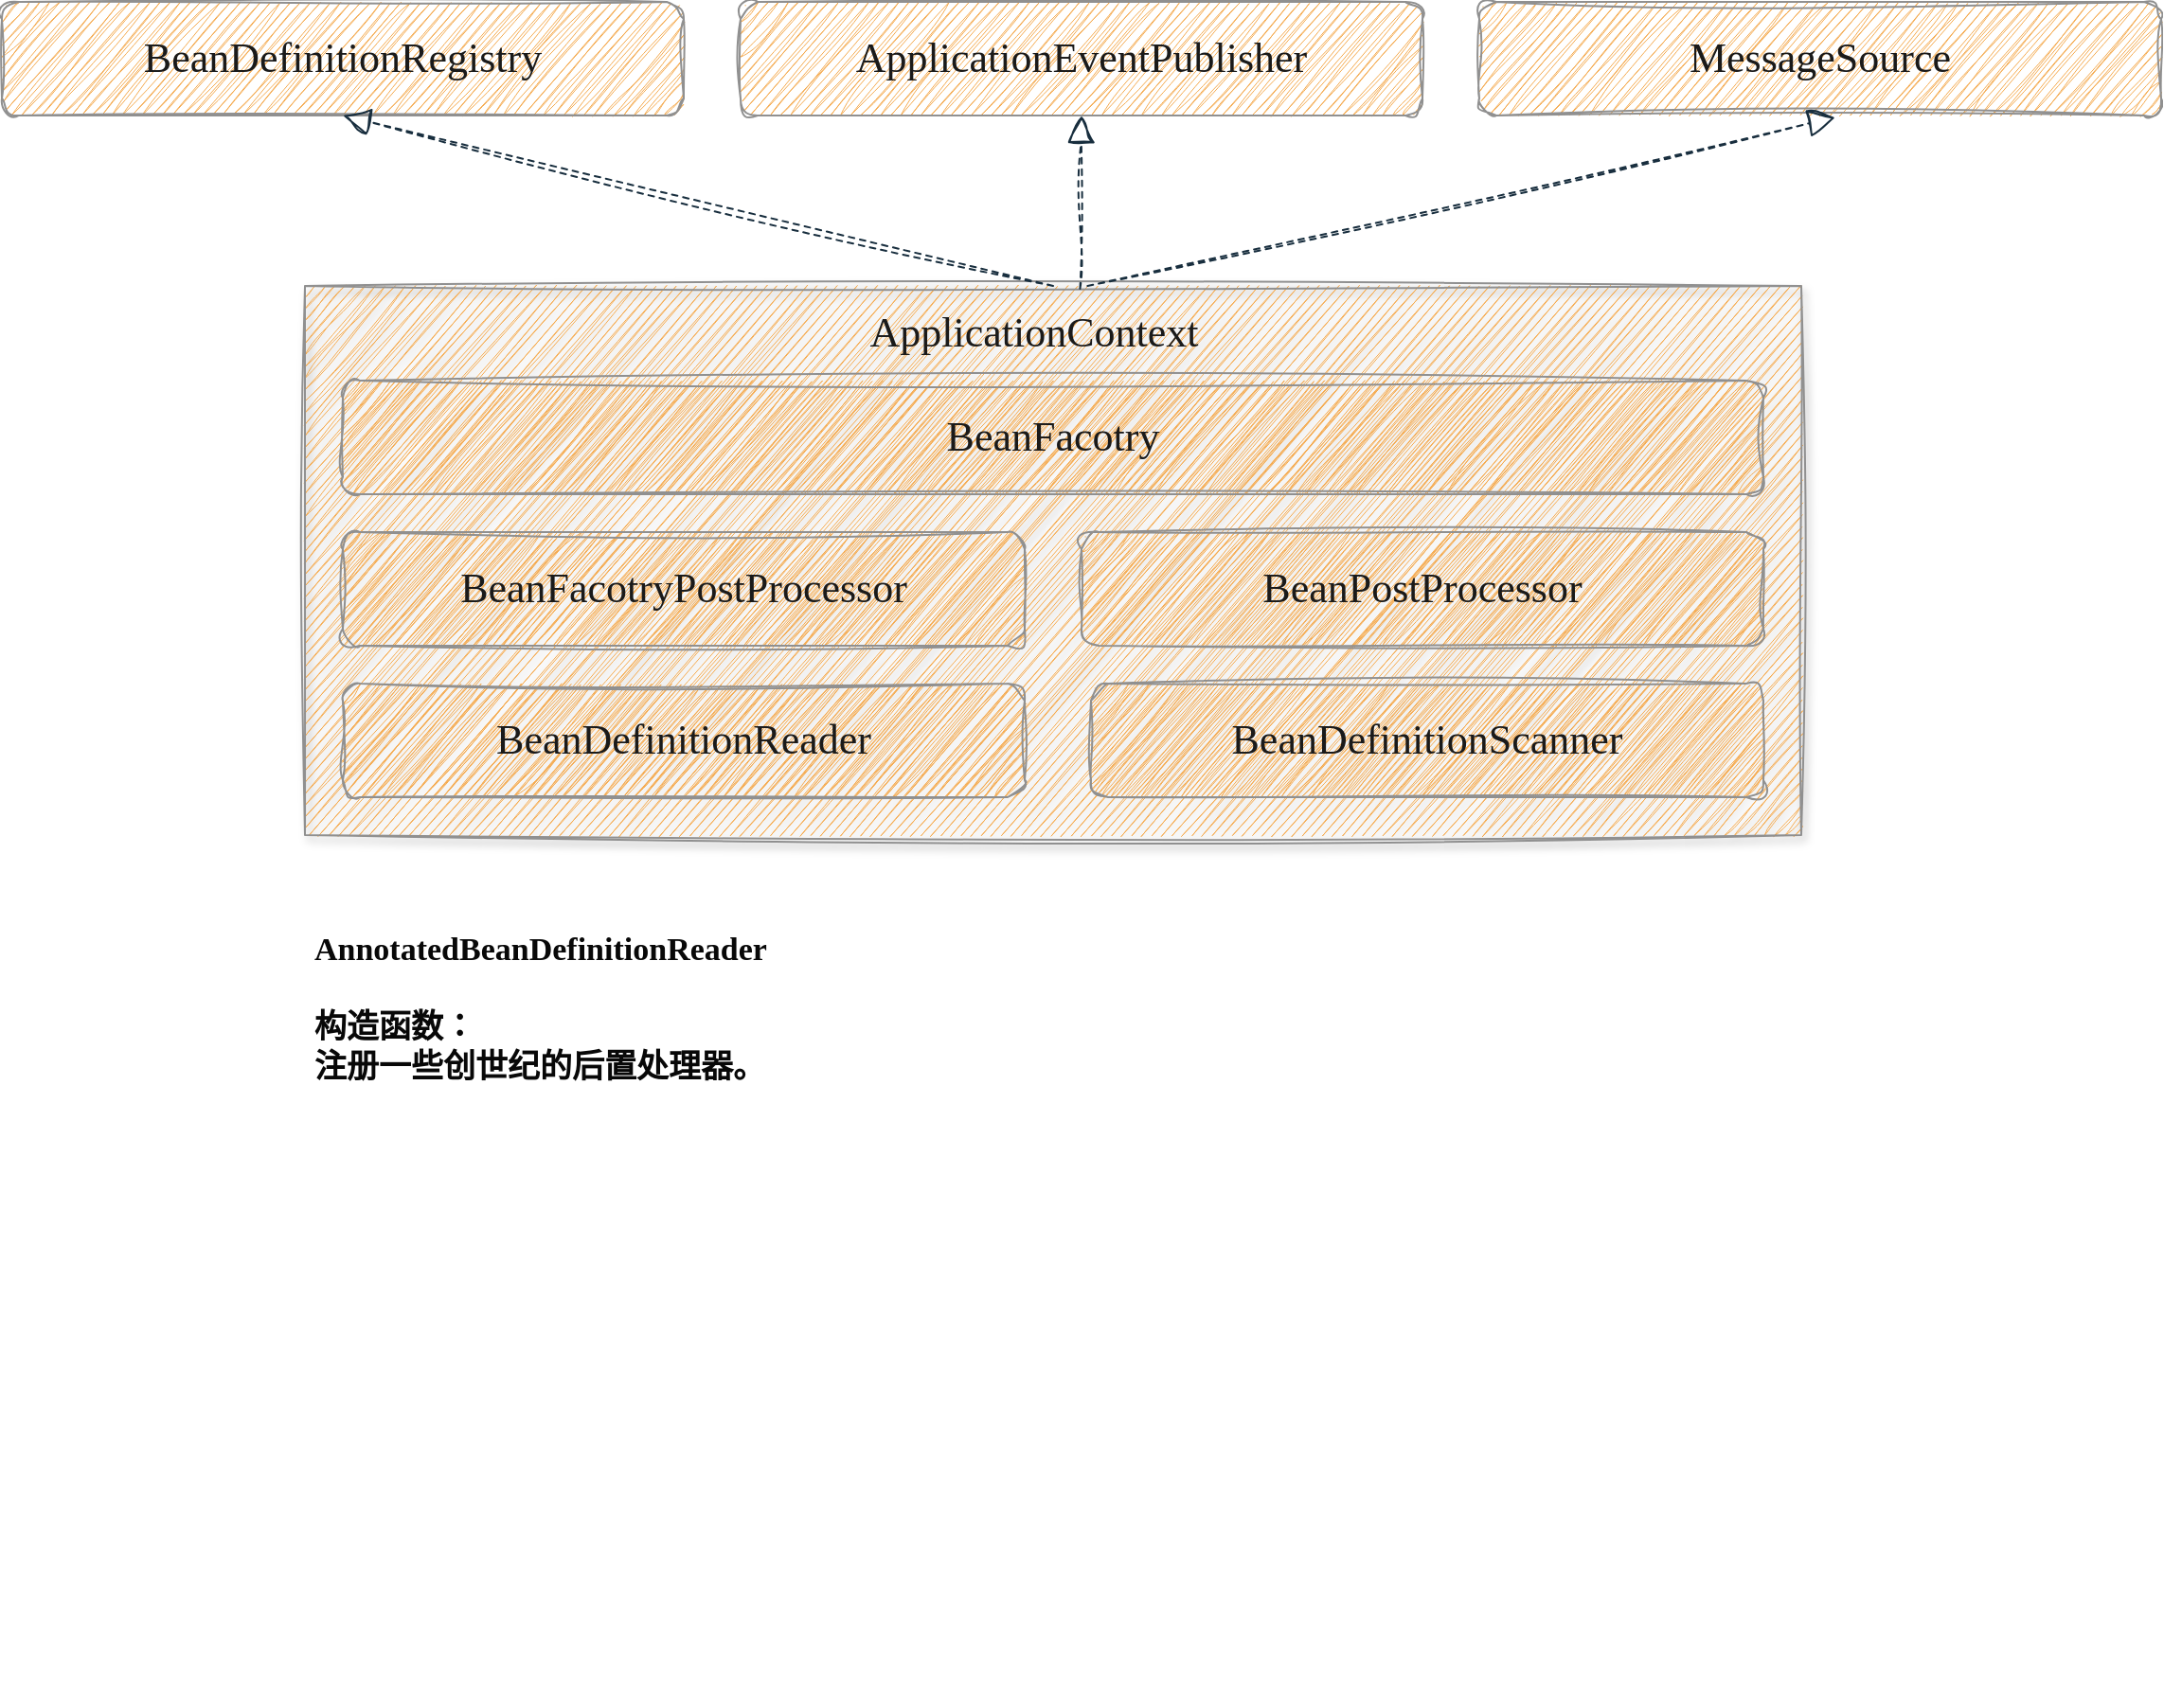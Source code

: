 <mxfile version="21.7.2" type="github">
  <diagram name="第 1 页" id="MD9sumrRmw8d3EU4R2AQ">
    <mxGraphModel dx="1434" dy="1919" grid="1" gridSize="10" guides="1" tooltips="1" connect="1" arrows="1" fold="1" page="1" pageScale="1" pageWidth="827" pageHeight="1169" math="0" shadow="0">
      <root>
        <mxCell id="0" />
        <mxCell id="1" parent="0" />
        <mxCell id="qKW2FZFYIQaPxxNSmSQa-7" value="&lt;div style=&quot;background-color: rgb(255, 255, 255); color: rgb(8, 8, 8); font-size: 22px;&quot;&gt;&lt;br style=&quot;font-size: 22px;&quot;&gt;&lt;/div&gt;" style="rounded=0;whiteSpace=wrap;html=1;fontSize=22;sketch=1;curveFitting=1;jiggle=2;labelBackgroundColor=none;fillColor=#F5AB50;strokeColor=#909090;fontColor=#1A1A1A;fontFamily=Garamond;shadow=1;glass=0;" vertex="1" parent="1">
          <mxGeometry x="270" y="80" width="790" height="290" as="geometry" />
        </mxCell>
        <mxCell id="qKW2FZFYIQaPxxNSmSQa-6" value="BeanFacotry" style="rounded=1;whiteSpace=wrap;html=1;fontSize=22;sketch=1;curveFitting=1;jiggle=2;labelBackgroundColor=none;fillColor=#F5AB50;strokeColor=#909090;fontColor=#1A1A1A;fontFamily=Garamond;" vertex="1" parent="1">
          <mxGeometry x="290" y="130" width="750" height="60" as="geometry" />
        </mxCell>
        <mxCell id="qKW2FZFYIQaPxxNSmSQa-9" value="ApplicationContext" style="text;html=1;strokeColor=none;fillColor=none;align=center;verticalAlign=middle;whiteSpace=wrap;rounded=1;fontSize=22;sketch=1;curveFitting=1;jiggle=2;labelBackgroundColor=none;fontColor=#1A1A1A;fontFamily=Garamond;" vertex="1" parent="1">
          <mxGeometry x="625" y="90" width="60" height="30" as="geometry" />
        </mxCell>
        <mxCell id="qKW2FZFYIQaPxxNSmSQa-10" value="BeanFacotryPostProcessor" style="rounded=1;whiteSpace=wrap;html=1;fontSize=22;sketch=1;curveFitting=1;jiggle=2;labelBackgroundColor=none;fillColor=#F5AB50;strokeColor=#909090;fontColor=#1A1A1A;fontFamily=Garamond;" vertex="1" parent="1">
          <mxGeometry x="290" y="210" width="360" height="60" as="geometry" />
        </mxCell>
        <mxCell id="qKW2FZFYIQaPxxNSmSQa-11" value="BeanPostProcessor" style="rounded=1;whiteSpace=wrap;html=1;fontSize=22;sketch=1;curveFitting=1;jiggle=2;labelBackgroundColor=none;fillColor=#F5AB50;strokeColor=#909090;fontColor=#1A1A1A;fontFamily=Garamond;" vertex="1" parent="1">
          <mxGeometry x="680" y="210" width="360" height="60" as="geometry" />
        </mxCell>
        <mxCell id="qKW2FZFYIQaPxxNSmSQa-12" value="BeanDefinitionReader" style="rounded=1;whiteSpace=wrap;html=1;fontSize=22;sketch=1;curveFitting=1;jiggle=2;labelBackgroundColor=none;fillColor=#F5AB50;strokeColor=#909090;fontColor=#1A1A1A;fontFamily=Garamond;" vertex="1" parent="1">
          <mxGeometry x="290" y="290" width="360" height="60" as="geometry" />
        </mxCell>
        <mxCell id="qKW2FZFYIQaPxxNSmSQa-13" value="&lt;div style=&quot;font-size: 22px;&quot;&gt;&lt;span style=&quot;background-color: initial; font-size: 22px;&quot;&gt;BeanDefinitionScanner&lt;/span&gt;&lt;/div&gt;" style="rounded=1;whiteSpace=wrap;html=1;fontSize=22;sketch=1;curveFitting=1;jiggle=2;labelBackgroundColor=none;fillColor=#F5AB50;strokeColor=#909090;fontColor=#1A1A1A;fontFamily=Garamond;" vertex="1" parent="1">
          <mxGeometry x="685" y="290" width="355" height="60" as="geometry" />
        </mxCell>
        <mxCell id="qKW2FZFYIQaPxxNSmSQa-14" value="BeanDefinitionRegistry" style="rounded=1;whiteSpace=wrap;html=1;fontSize=22;sketch=1;curveFitting=1;jiggle=2;labelBackgroundColor=none;fillColor=#F5AB50;strokeColor=#909090;fontColor=#1A1A1A;fontFamily=Garamond;" vertex="1" parent="1">
          <mxGeometry x="110" y="-70" width="360" height="60" as="geometry" />
        </mxCell>
        <mxCell id="qKW2FZFYIQaPxxNSmSQa-22" value="" style="endArrow=block;dashed=1;endFill=0;endSize=12;html=1;rounded=0;sketch=1;hachureGap=4;jiggle=2;curveFitting=1;strokeColor=#182E3E;fontFamily=Garamond;fontSize=22;fontColor=default;entryX=0.5;entryY=1;entryDx=0;entryDy=0;exitX=0.5;exitY=0;exitDx=0;exitDy=0;labelBackgroundColor=none;horizontal=1;" edge="1" parent="1" source="qKW2FZFYIQaPxxNSmSQa-7" target="qKW2FZFYIQaPxxNSmSQa-14">
          <mxGeometry width="160" relative="1" as="geometry">
            <mxPoint x="610" y="50" as="sourcePoint" />
            <mxPoint x="770" y="50" as="targetPoint" />
          </mxGeometry>
        </mxCell>
        <mxCell id="qKW2FZFYIQaPxxNSmSQa-23" value="ApplicationEventPublisher" style="rounded=1;whiteSpace=wrap;html=1;fontSize=22;sketch=1;curveFitting=1;jiggle=2;labelBackgroundColor=none;fillColor=#F5AB50;strokeColor=#909090;fontColor=#1A1A1A;fontFamily=Garamond;" vertex="1" parent="1">
          <mxGeometry x="500" y="-70" width="360" height="60" as="geometry" />
        </mxCell>
        <mxCell id="qKW2FZFYIQaPxxNSmSQa-26" value="" style="endArrow=block;dashed=1;endFill=0;endSize=12;html=1;rounded=0;sketch=1;hachureGap=4;jiggle=2;curveFitting=1;strokeColor=#182E3E;fontFamily=Garamond;fontSize=22;fontColor=default;entryX=0.5;entryY=1;entryDx=0;entryDy=0;exitX=0.518;exitY=0.005;exitDx=0;exitDy=0;labelBackgroundColor=none;exitPerimeter=0;" edge="1" parent="1" source="qKW2FZFYIQaPxxNSmSQa-7" target="qKW2FZFYIQaPxxNSmSQa-23">
          <mxGeometry width="160" relative="1" as="geometry">
            <mxPoint x="665" y="90" as="sourcePoint" />
            <mxPoint x="450" as="targetPoint" />
          </mxGeometry>
        </mxCell>
        <mxCell id="qKW2FZFYIQaPxxNSmSQa-29" value="MessageSource" style="rounded=1;whiteSpace=wrap;html=1;fontSize=22;sketch=1;curveFitting=1;jiggle=2;labelBackgroundColor=none;fillColor=#F5AB50;strokeColor=#909090;fontColor=#1A1A1A;fontFamily=Garamond;" vertex="1" parent="1">
          <mxGeometry x="890" y="-70" width="360" height="60" as="geometry" />
        </mxCell>
        <mxCell id="qKW2FZFYIQaPxxNSmSQa-30" value="" style="endArrow=block;dashed=1;endFill=0;endSize=12;html=1;rounded=0;sketch=1;hachureGap=4;jiggle=2;curveFitting=1;strokeColor=#182E3E;fontFamily=Garamond;fontSize=22;fontColor=default;entryX=0.522;entryY=1.017;entryDx=0;entryDy=0;labelBackgroundColor=none;entryPerimeter=0;exitX=0.523;exitY=0;exitDx=0;exitDy=0;exitPerimeter=0;" edge="1" parent="1" source="qKW2FZFYIQaPxxNSmSQa-7" target="qKW2FZFYIQaPxxNSmSQa-29">
          <mxGeometry width="160" relative="1" as="geometry">
            <mxPoint x="760" y="50" as="sourcePoint" />
            <mxPoint x="690" as="targetPoint" />
          </mxGeometry>
        </mxCell>
        <mxCell id="qKW2FZFYIQaPxxNSmSQa-34" value="&lt;h1 style=&quot;font-size: 17px;&quot;&gt;&lt;div style=&quot;background-color: rgb(255, 255, 255); font-size: 17px;&quot;&gt;&lt;font color=&quot;#080808&quot; style=&quot;font-size: 17px;&quot;&gt;AnnotatedBeanDefinitionReader&lt;/font&gt;&lt;br style=&quot;font-size: 17px;&quot;&gt;&lt;/div&gt;&lt;div style=&quot;background-color: rgb(255, 255, 255); font-size: 17px;&quot;&gt;&lt;br&gt;&lt;/div&gt;&lt;div style=&quot;background-color: rgb(255, 255, 255); font-size: 17px;&quot;&gt;&lt;font color=&quot;#080808&quot;&gt;构造函数：&lt;/font&gt;&lt;/div&gt;&lt;div style=&quot;background-color: rgb(255, 255, 255); font-size: 17px;&quot;&gt;&lt;font color=&quot;#080808&quot;&gt;注册一些创世纪的后置处理器。&lt;/font&gt;&lt;/div&gt;&lt;/h1&gt;" style="text;html=1;strokeColor=none;fillColor=none;spacing=5;spacingTop=-20;whiteSpace=wrap;overflow=hidden;rounded=0;fontSize=17;fontFamily=Garamond;fontColor=#1A1A1A;" vertex="1" parent="1">
          <mxGeometry x="270" y="420" width="535" height="410" as="geometry" />
        </mxCell>
      </root>
    </mxGraphModel>
  </diagram>
</mxfile>
